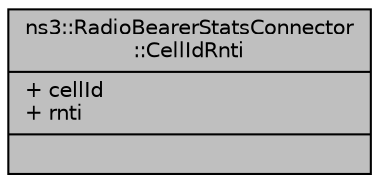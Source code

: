 digraph "ns3::RadioBearerStatsConnector::CellIdRnti"
{
  edge [fontname="Helvetica",fontsize="10",labelfontname="Helvetica",labelfontsize="10"];
  node [fontname="Helvetica",fontsize="10",shape=record];
  Node1 [label="{ns3::RadioBearerStatsConnector\l::CellIdRnti\n|+ cellId\l+ rnti\l|}",height=0.2,width=0.4,color="black", fillcolor="grey75", style="filled", fontcolor="black"];
}
